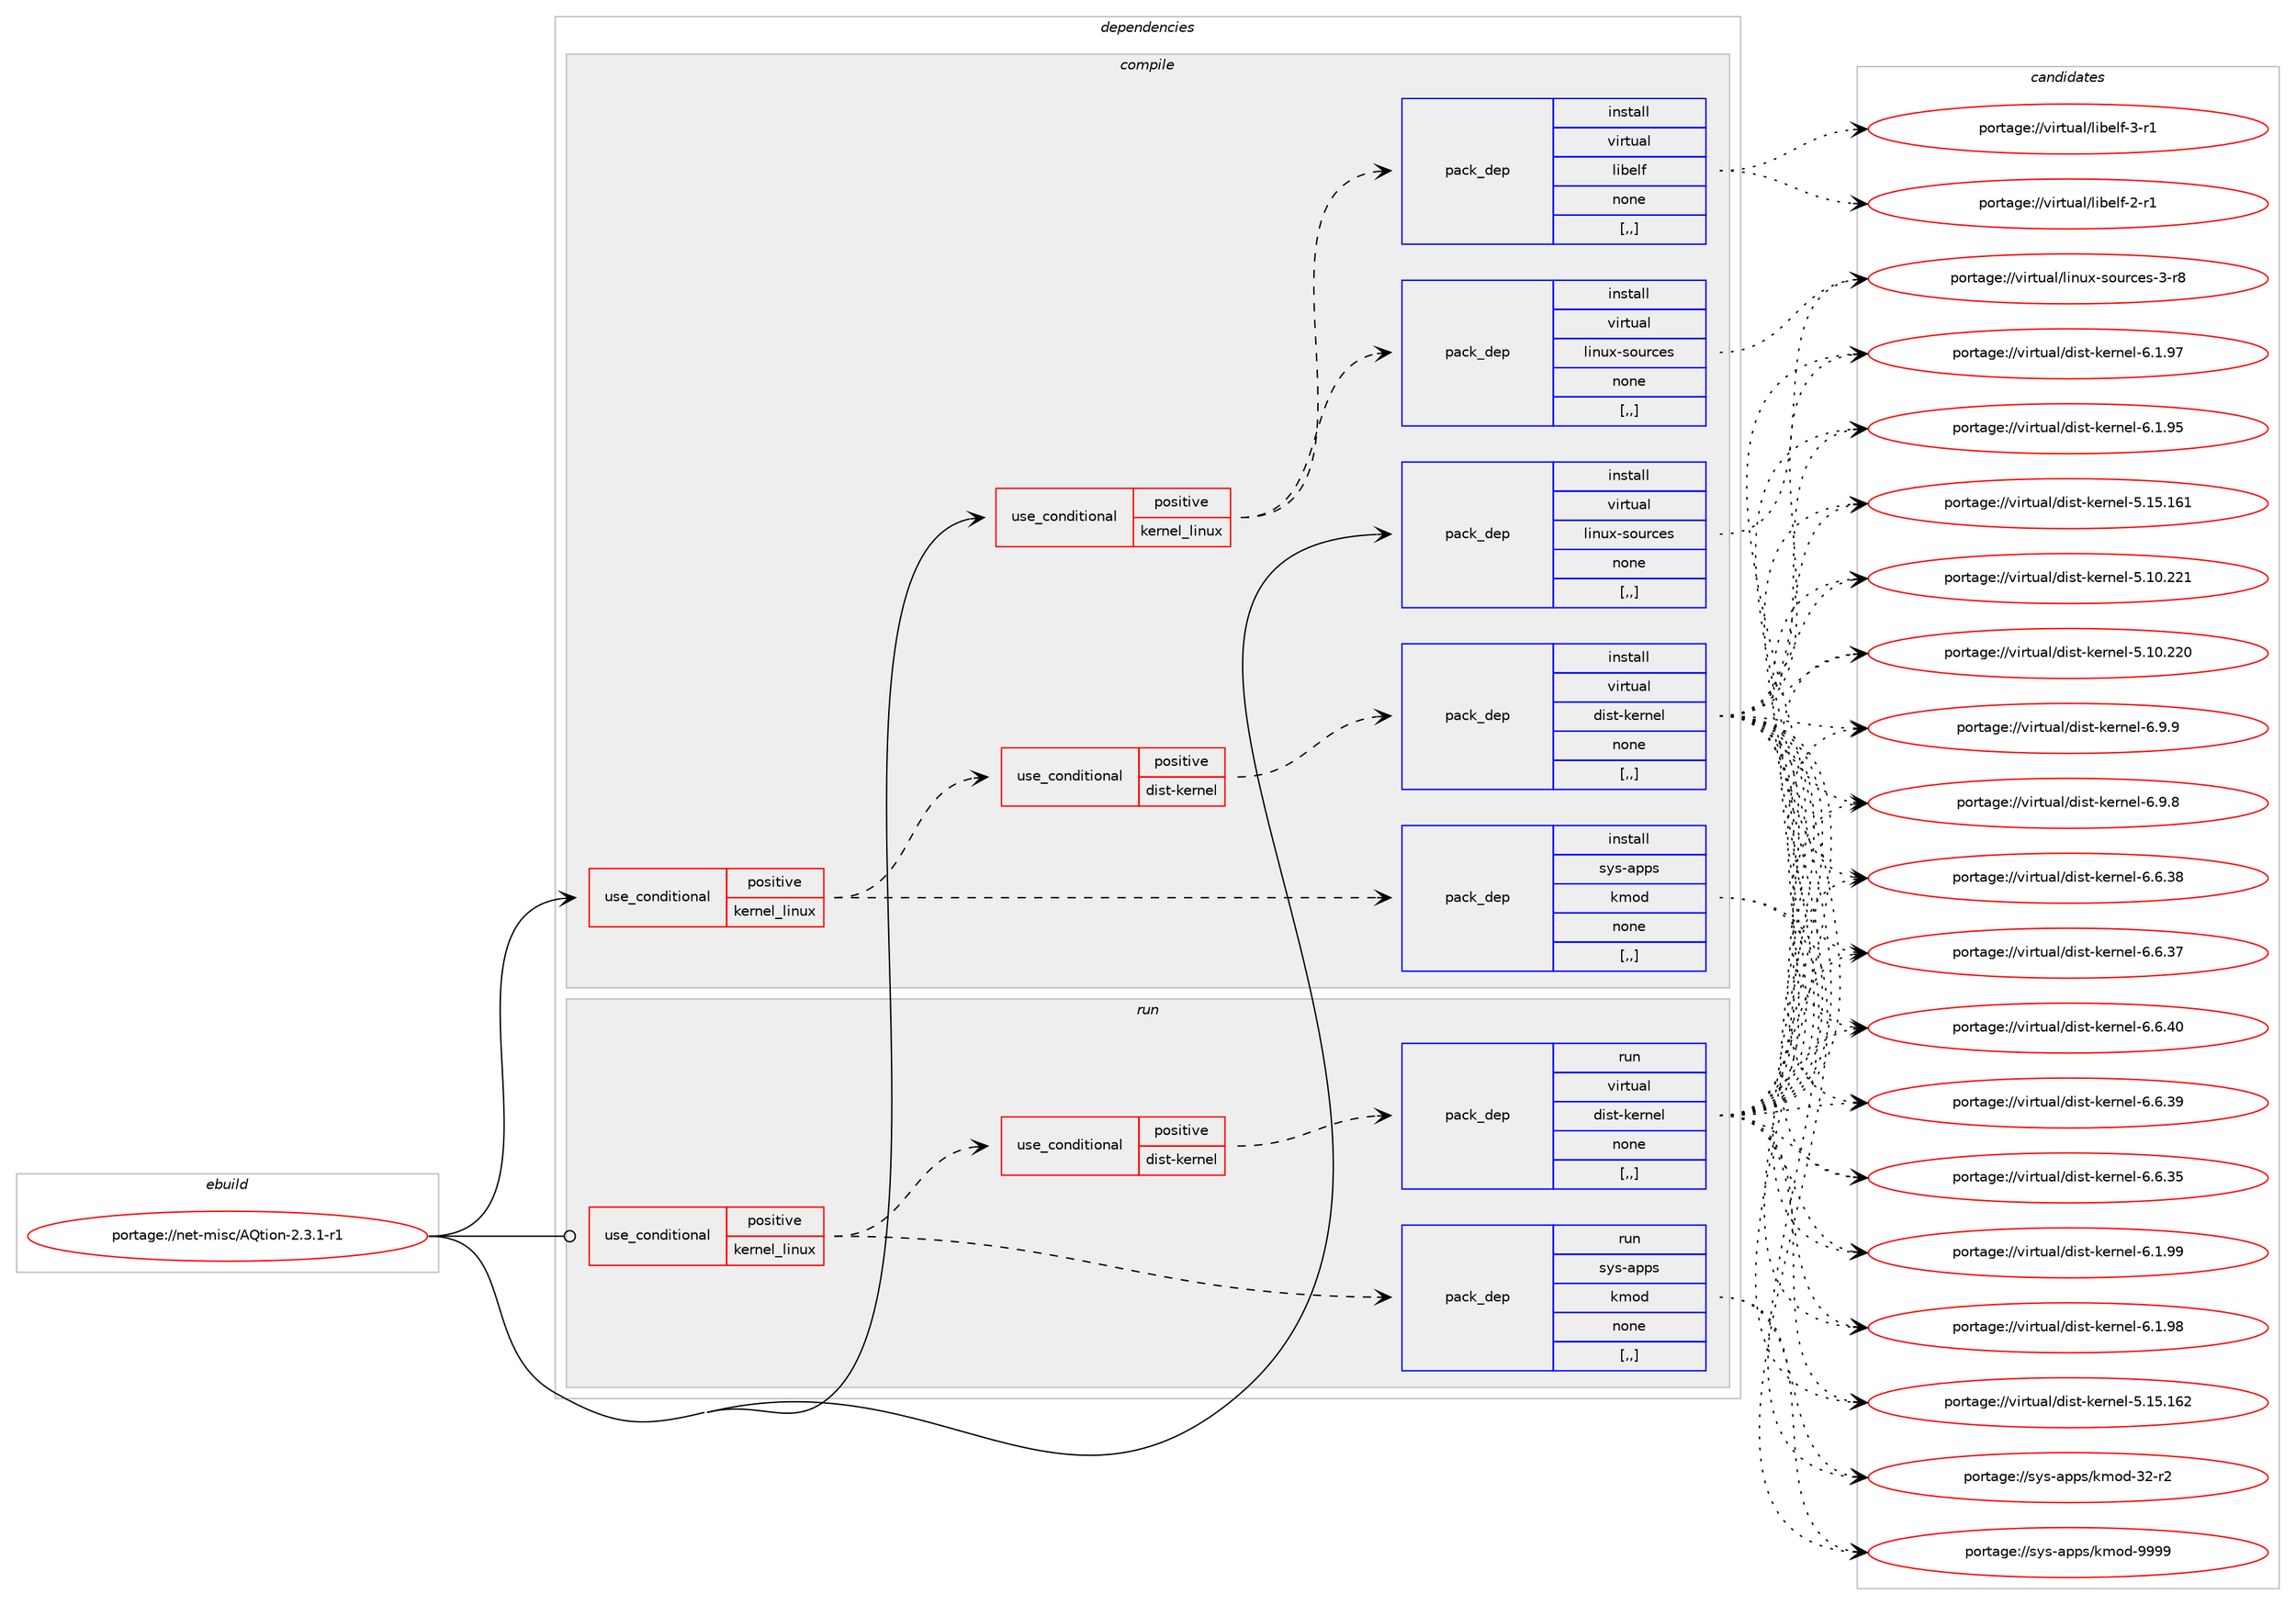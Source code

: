 digraph prolog {

# *************
# Graph options
# *************

newrank=true;
concentrate=true;
compound=true;
graph [rankdir=LR,fontname=Helvetica,fontsize=10,ranksep=1.5];#, ranksep=2.5, nodesep=0.2];
edge  [arrowhead=vee];
node  [fontname=Helvetica,fontsize=10];

# **********
# The ebuild
# **********

subgraph cluster_leftcol {
color=gray;
label=<<i>ebuild</i>>;
id [label="portage://net-misc/AQtion-2.3.1-r1", color=red, width=4, href="../net-misc/AQtion-2.3.1-r1.svg"];
}

# ****************
# The dependencies
# ****************

subgraph cluster_midcol {
color=gray;
label=<<i>dependencies</i>>;
subgraph cluster_compile {
fillcolor="#eeeeee";
style=filled;
label=<<i>compile</i>>;
subgraph cond95078 {
dependency363442 [label=<<TABLE BORDER="0" CELLBORDER="1" CELLSPACING="0" CELLPADDING="4"><TR><TD ROWSPAN="3" CELLPADDING="10">use_conditional</TD></TR><TR><TD>positive</TD></TR><TR><TD>kernel_linux</TD></TR></TABLE>>, shape=none, color=red];
subgraph pack265685 {
dependency363443 [label=<<TABLE BORDER="0" CELLBORDER="1" CELLSPACING="0" CELLPADDING="4" WIDTH="220"><TR><TD ROWSPAN="6" CELLPADDING="30">pack_dep</TD></TR><TR><TD WIDTH="110">install</TD></TR><TR><TD>sys-apps</TD></TR><TR><TD>kmod</TD></TR><TR><TD>none</TD></TR><TR><TD>[,,]</TD></TR></TABLE>>, shape=none, color=blue];
}
dependency363442:e -> dependency363443:w [weight=20,style="dashed",arrowhead="vee"];
subgraph cond95079 {
dependency363444 [label=<<TABLE BORDER="0" CELLBORDER="1" CELLSPACING="0" CELLPADDING="4"><TR><TD ROWSPAN="3" CELLPADDING="10">use_conditional</TD></TR><TR><TD>positive</TD></TR><TR><TD>dist-kernel</TD></TR></TABLE>>, shape=none, color=red];
subgraph pack265686 {
dependency363445 [label=<<TABLE BORDER="0" CELLBORDER="1" CELLSPACING="0" CELLPADDING="4" WIDTH="220"><TR><TD ROWSPAN="6" CELLPADDING="30">pack_dep</TD></TR><TR><TD WIDTH="110">install</TD></TR><TR><TD>virtual</TD></TR><TR><TD>dist-kernel</TD></TR><TR><TD>none</TD></TR><TR><TD>[,,]</TD></TR></TABLE>>, shape=none, color=blue];
}
dependency363444:e -> dependency363445:w [weight=20,style="dashed",arrowhead="vee"];
}
dependency363442:e -> dependency363444:w [weight=20,style="dashed",arrowhead="vee"];
}
id:e -> dependency363442:w [weight=20,style="solid",arrowhead="vee"];
subgraph cond95080 {
dependency363446 [label=<<TABLE BORDER="0" CELLBORDER="1" CELLSPACING="0" CELLPADDING="4"><TR><TD ROWSPAN="3" CELLPADDING="10">use_conditional</TD></TR><TR><TD>positive</TD></TR><TR><TD>kernel_linux</TD></TR></TABLE>>, shape=none, color=red];
subgraph pack265687 {
dependency363447 [label=<<TABLE BORDER="0" CELLBORDER="1" CELLSPACING="0" CELLPADDING="4" WIDTH="220"><TR><TD ROWSPAN="6" CELLPADDING="30">pack_dep</TD></TR><TR><TD WIDTH="110">install</TD></TR><TR><TD>virtual</TD></TR><TR><TD>linux-sources</TD></TR><TR><TD>none</TD></TR><TR><TD>[,,]</TD></TR></TABLE>>, shape=none, color=blue];
}
dependency363446:e -> dependency363447:w [weight=20,style="dashed",arrowhead="vee"];
subgraph pack265688 {
dependency363448 [label=<<TABLE BORDER="0" CELLBORDER="1" CELLSPACING="0" CELLPADDING="4" WIDTH="220"><TR><TD ROWSPAN="6" CELLPADDING="30">pack_dep</TD></TR><TR><TD WIDTH="110">install</TD></TR><TR><TD>virtual</TD></TR><TR><TD>libelf</TD></TR><TR><TD>none</TD></TR><TR><TD>[,,]</TD></TR></TABLE>>, shape=none, color=blue];
}
dependency363446:e -> dependency363448:w [weight=20,style="dashed",arrowhead="vee"];
}
id:e -> dependency363446:w [weight=20,style="solid",arrowhead="vee"];
subgraph pack265689 {
dependency363449 [label=<<TABLE BORDER="0" CELLBORDER="1" CELLSPACING="0" CELLPADDING="4" WIDTH="220"><TR><TD ROWSPAN="6" CELLPADDING="30">pack_dep</TD></TR><TR><TD WIDTH="110">install</TD></TR><TR><TD>virtual</TD></TR><TR><TD>linux-sources</TD></TR><TR><TD>none</TD></TR><TR><TD>[,,]</TD></TR></TABLE>>, shape=none, color=blue];
}
id:e -> dependency363449:w [weight=20,style="solid",arrowhead="vee"];
}
subgraph cluster_compileandrun {
fillcolor="#eeeeee";
style=filled;
label=<<i>compile and run</i>>;
}
subgraph cluster_run {
fillcolor="#eeeeee";
style=filled;
label=<<i>run</i>>;
subgraph cond95081 {
dependency363450 [label=<<TABLE BORDER="0" CELLBORDER="1" CELLSPACING="0" CELLPADDING="4"><TR><TD ROWSPAN="3" CELLPADDING="10">use_conditional</TD></TR><TR><TD>positive</TD></TR><TR><TD>kernel_linux</TD></TR></TABLE>>, shape=none, color=red];
subgraph pack265690 {
dependency363451 [label=<<TABLE BORDER="0" CELLBORDER="1" CELLSPACING="0" CELLPADDING="4" WIDTH="220"><TR><TD ROWSPAN="6" CELLPADDING="30">pack_dep</TD></TR><TR><TD WIDTH="110">run</TD></TR><TR><TD>sys-apps</TD></TR><TR><TD>kmod</TD></TR><TR><TD>none</TD></TR><TR><TD>[,,]</TD></TR></TABLE>>, shape=none, color=blue];
}
dependency363450:e -> dependency363451:w [weight=20,style="dashed",arrowhead="vee"];
subgraph cond95082 {
dependency363452 [label=<<TABLE BORDER="0" CELLBORDER="1" CELLSPACING="0" CELLPADDING="4"><TR><TD ROWSPAN="3" CELLPADDING="10">use_conditional</TD></TR><TR><TD>positive</TD></TR><TR><TD>dist-kernel</TD></TR></TABLE>>, shape=none, color=red];
subgraph pack265691 {
dependency363453 [label=<<TABLE BORDER="0" CELLBORDER="1" CELLSPACING="0" CELLPADDING="4" WIDTH="220"><TR><TD ROWSPAN="6" CELLPADDING="30">pack_dep</TD></TR><TR><TD WIDTH="110">run</TD></TR><TR><TD>virtual</TD></TR><TR><TD>dist-kernel</TD></TR><TR><TD>none</TD></TR><TR><TD>[,,]</TD></TR></TABLE>>, shape=none, color=blue];
}
dependency363452:e -> dependency363453:w [weight=20,style="dashed",arrowhead="vee"];
}
dependency363450:e -> dependency363452:w [weight=20,style="dashed",arrowhead="vee"];
}
id:e -> dependency363450:w [weight=20,style="solid",arrowhead="odot"];
}
}

# **************
# The candidates
# **************

subgraph cluster_choices {
rank=same;
color=gray;
label=<<i>candidates</i>>;

subgraph choice265685 {
color=black;
nodesep=1;
choice1151211154597112112115471071091111004557575757 [label="portage://sys-apps/kmod-9999", color=red, width=4,href="../sys-apps/kmod-9999.svg"];
choice1151211154597112112115471071091111004551504511450 [label="portage://sys-apps/kmod-32-r2", color=red, width=4,href="../sys-apps/kmod-32-r2.svg"];
dependency363443:e -> choice1151211154597112112115471071091111004557575757:w [style=dotted,weight="100"];
dependency363443:e -> choice1151211154597112112115471071091111004551504511450:w [style=dotted,weight="100"];
}
subgraph choice265686 {
color=black;
nodesep=1;
choice118105114116117971084710010511511645107101114110101108455446574657 [label="portage://virtual/dist-kernel-6.9.9", color=red, width=4,href="../virtual/dist-kernel-6.9.9.svg"];
choice118105114116117971084710010511511645107101114110101108455446574656 [label="portage://virtual/dist-kernel-6.9.8", color=red, width=4,href="../virtual/dist-kernel-6.9.8.svg"];
choice11810511411611797108471001051151164510710111411010110845544654465248 [label="portage://virtual/dist-kernel-6.6.40", color=red, width=4,href="../virtual/dist-kernel-6.6.40.svg"];
choice11810511411611797108471001051151164510710111411010110845544654465157 [label="portage://virtual/dist-kernel-6.6.39", color=red, width=4,href="../virtual/dist-kernel-6.6.39.svg"];
choice11810511411611797108471001051151164510710111411010110845544654465156 [label="portage://virtual/dist-kernel-6.6.38", color=red, width=4,href="../virtual/dist-kernel-6.6.38.svg"];
choice11810511411611797108471001051151164510710111411010110845544654465155 [label="portage://virtual/dist-kernel-6.6.37", color=red, width=4,href="../virtual/dist-kernel-6.6.37.svg"];
choice11810511411611797108471001051151164510710111411010110845544654465153 [label="portage://virtual/dist-kernel-6.6.35", color=red, width=4,href="../virtual/dist-kernel-6.6.35.svg"];
choice11810511411611797108471001051151164510710111411010110845544649465757 [label="portage://virtual/dist-kernel-6.1.99", color=red, width=4,href="../virtual/dist-kernel-6.1.99.svg"];
choice11810511411611797108471001051151164510710111411010110845544649465756 [label="portage://virtual/dist-kernel-6.1.98", color=red, width=4,href="../virtual/dist-kernel-6.1.98.svg"];
choice11810511411611797108471001051151164510710111411010110845544649465755 [label="portage://virtual/dist-kernel-6.1.97", color=red, width=4,href="../virtual/dist-kernel-6.1.97.svg"];
choice11810511411611797108471001051151164510710111411010110845544649465753 [label="portage://virtual/dist-kernel-6.1.95", color=red, width=4,href="../virtual/dist-kernel-6.1.95.svg"];
choice118105114116117971084710010511511645107101114110101108455346495346495450 [label="portage://virtual/dist-kernel-5.15.162", color=red, width=4,href="../virtual/dist-kernel-5.15.162.svg"];
choice118105114116117971084710010511511645107101114110101108455346495346495449 [label="portage://virtual/dist-kernel-5.15.161", color=red, width=4,href="../virtual/dist-kernel-5.15.161.svg"];
choice118105114116117971084710010511511645107101114110101108455346494846505049 [label="portage://virtual/dist-kernel-5.10.221", color=red, width=4,href="../virtual/dist-kernel-5.10.221.svg"];
choice118105114116117971084710010511511645107101114110101108455346494846505048 [label="portage://virtual/dist-kernel-5.10.220", color=red, width=4,href="../virtual/dist-kernel-5.10.220.svg"];
dependency363445:e -> choice118105114116117971084710010511511645107101114110101108455446574657:w [style=dotted,weight="100"];
dependency363445:e -> choice118105114116117971084710010511511645107101114110101108455446574656:w [style=dotted,weight="100"];
dependency363445:e -> choice11810511411611797108471001051151164510710111411010110845544654465248:w [style=dotted,weight="100"];
dependency363445:e -> choice11810511411611797108471001051151164510710111411010110845544654465157:w [style=dotted,weight="100"];
dependency363445:e -> choice11810511411611797108471001051151164510710111411010110845544654465156:w [style=dotted,weight="100"];
dependency363445:e -> choice11810511411611797108471001051151164510710111411010110845544654465155:w [style=dotted,weight="100"];
dependency363445:e -> choice11810511411611797108471001051151164510710111411010110845544654465153:w [style=dotted,weight="100"];
dependency363445:e -> choice11810511411611797108471001051151164510710111411010110845544649465757:w [style=dotted,weight="100"];
dependency363445:e -> choice11810511411611797108471001051151164510710111411010110845544649465756:w [style=dotted,weight="100"];
dependency363445:e -> choice11810511411611797108471001051151164510710111411010110845544649465755:w [style=dotted,weight="100"];
dependency363445:e -> choice11810511411611797108471001051151164510710111411010110845544649465753:w [style=dotted,weight="100"];
dependency363445:e -> choice118105114116117971084710010511511645107101114110101108455346495346495450:w [style=dotted,weight="100"];
dependency363445:e -> choice118105114116117971084710010511511645107101114110101108455346495346495449:w [style=dotted,weight="100"];
dependency363445:e -> choice118105114116117971084710010511511645107101114110101108455346494846505049:w [style=dotted,weight="100"];
dependency363445:e -> choice118105114116117971084710010511511645107101114110101108455346494846505048:w [style=dotted,weight="100"];
}
subgraph choice265687 {
color=black;
nodesep=1;
choice1181051141161179710847108105110117120451151111171149910111545514511456 [label="portage://virtual/linux-sources-3-r8", color=red, width=4,href="../virtual/linux-sources-3-r8.svg"];
dependency363447:e -> choice1181051141161179710847108105110117120451151111171149910111545514511456:w [style=dotted,weight="100"];
}
subgraph choice265688 {
color=black;
nodesep=1;
choice11810511411611797108471081059810110810245514511449 [label="portage://virtual/libelf-3-r1", color=red, width=4,href="../virtual/libelf-3-r1.svg"];
choice11810511411611797108471081059810110810245504511449 [label="portage://virtual/libelf-2-r1", color=red, width=4,href="../virtual/libelf-2-r1.svg"];
dependency363448:e -> choice11810511411611797108471081059810110810245514511449:w [style=dotted,weight="100"];
dependency363448:e -> choice11810511411611797108471081059810110810245504511449:w [style=dotted,weight="100"];
}
subgraph choice265689 {
color=black;
nodesep=1;
choice1181051141161179710847108105110117120451151111171149910111545514511456 [label="portage://virtual/linux-sources-3-r8", color=red, width=4,href="../virtual/linux-sources-3-r8.svg"];
dependency363449:e -> choice1181051141161179710847108105110117120451151111171149910111545514511456:w [style=dotted,weight="100"];
}
subgraph choice265690 {
color=black;
nodesep=1;
choice1151211154597112112115471071091111004557575757 [label="portage://sys-apps/kmod-9999", color=red, width=4,href="../sys-apps/kmod-9999.svg"];
choice1151211154597112112115471071091111004551504511450 [label="portage://sys-apps/kmod-32-r2", color=red, width=4,href="../sys-apps/kmod-32-r2.svg"];
dependency363451:e -> choice1151211154597112112115471071091111004557575757:w [style=dotted,weight="100"];
dependency363451:e -> choice1151211154597112112115471071091111004551504511450:w [style=dotted,weight="100"];
}
subgraph choice265691 {
color=black;
nodesep=1;
choice118105114116117971084710010511511645107101114110101108455446574657 [label="portage://virtual/dist-kernel-6.9.9", color=red, width=4,href="../virtual/dist-kernel-6.9.9.svg"];
choice118105114116117971084710010511511645107101114110101108455446574656 [label="portage://virtual/dist-kernel-6.9.8", color=red, width=4,href="../virtual/dist-kernel-6.9.8.svg"];
choice11810511411611797108471001051151164510710111411010110845544654465248 [label="portage://virtual/dist-kernel-6.6.40", color=red, width=4,href="../virtual/dist-kernel-6.6.40.svg"];
choice11810511411611797108471001051151164510710111411010110845544654465157 [label="portage://virtual/dist-kernel-6.6.39", color=red, width=4,href="../virtual/dist-kernel-6.6.39.svg"];
choice11810511411611797108471001051151164510710111411010110845544654465156 [label="portage://virtual/dist-kernel-6.6.38", color=red, width=4,href="../virtual/dist-kernel-6.6.38.svg"];
choice11810511411611797108471001051151164510710111411010110845544654465155 [label="portage://virtual/dist-kernel-6.6.37", color=red, width=4,href="../virtual/dist-kernel-6.6.37.svg"];
choice11810511411611797108471001051151164510710111411010110845544654465153 [label="portage://virtual/dist-kernel-6.6.35", color=red, width=4,href="../virtual/dist-kernel-6.6.35.svg"];
choice11810511411611797108471001051151164510710111411010110845544649465757 [label="portage://virtual/dist-kernel-6.1.99", color=red, width=4,href="../virtual/dist-kernel-6.1.99.svg"];
choice11810511411611797108471001051151164510710111411010110845544649465756 [label="portage://virtual/dist-kernel-6.1.98", color=red, width=4,href="../virtual/dist-kernel-6.1.98.svg"];
choice11810511411611797108471001051151164510710111411010110845544649465755 [label="portage://virtual/dist-kernel-6.1.97", color=red, width=4,href="../virtual/dist-kernel-6.1.97.svg"];
choice11810511411611797108471001051151164510710111411010110845544649465753 [label="portage://virtual/dist-kernel-6.1.95", color=red, width=4,href="../virtual/dist-kernel-6.1.95.svg"];
choice118105114116117971084710010511511645107101114110101108455346495346495450 [label="portage://virtual/dist-kernel-5.15.162", color=red, width=4,href="../virtual/dist-kernel-5.15.162.svg"];
choice118105114116117971084710010511511645107101114110101108455346495346495449 [label="portage://virtual/dist-kernel-5.15.161", color=red, width=4,href="../virtual/dist-kernel-5.15.161.svg"];
choice118105114116117971084710010511511645107101114110101108455346494846505049 [label="portage://virtual/dist-kernel-5.10.221", color=red, width=4,href="../virtual/dist-kernel-5.10.221.svg"];
choice118105114116117971084710010511511645107101114110101108455346494846505048 [label="portage://virtual/dist-kernel-5.10.220", color=red, width=4,href="../virtual/dist-kernel-5.10.220.svg"];
dependency363453:e -> choice118105114116117971084710010511511645107101114110101108455446574657:w [style=dotted,weight="100"];
dependency363453:e -> choice118105114116117971084710010511511645107101114110101108455446574656:w [style=dotted,weight="100"];
dependency363453:e -> choice11810511411611797108471001051151164510710111411010110845544654465248:w [style=dotted,weight="100"];
dependency363453:e -> choice11810511411611797108471001051151164510710111411010110845544654465157:w [style=dotted,weight="100"];
dependency363453:e -> choice11810511411611797108471001051151164510710111411010110845544654465156:w [style=dotted,weight="100"];
dependency363453:e -> choice11810511411611797108471001051151164510710111411010110845544654465155:w [style=dotted,weight="100"];
dependency363453:e -> choice11810511411611797108471001051151164510710111411010110845544654465153:w [style=dotted,weight="100"];
dependency363453:e -> choice11810511411611797108471001051151164510710111411010110845544649465757:w [style=dotted,weight="100"];
dependency363453:e -> choice11810511411611797108471001051151164510710111411010110845544649465756:w [style=dotted,weight="100"];
dependency363453:e -> choice11810511411611797108471001051151164510710111411010110845544649465755:w [style=dotted,weight="100"];
dependency363453:e -> choice11810511411611797108471001051151164510710111411010110845544649465753:w [style=dotted,weight="100"];
dependency363453:e -> choice118105114116117971084710010511511645107101114110101108455346495346495450:w [style=dotted,weight="100"];
dependency363453:e -> choice118105114116117971084710010511511645107101114110101108455346495346495449:w [style=dotted,weight="100"];
dependency363453:e -> choice118105114116117971084710010511511645107101114110101108455346494846505049:w [style=dotted,weight="100"];
dependency363453:e -> choice118105114116117971084710010511511645107101114110101108455346494846505048:w [style=dotted,weight="100"];
}
}

}
